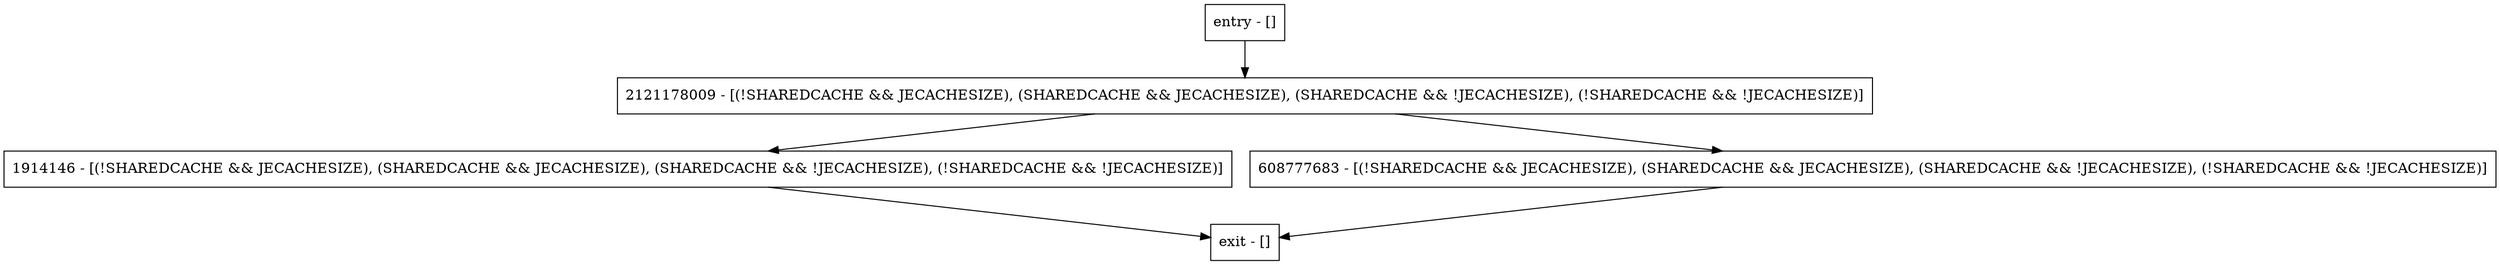 digraph getBooleanVal {
node [shape=record];
entry [label="entry - []"];
exit [label="exit - []"];
1914146 [label="1914146 - [(!SHAREDCACHE && JECACHESIZE), (SHAREDCACHE && JECACHESIZE), (SHAREDCACHE && !JECACHESIZE), (!SHAREDCACHE && !JECACHESIZE)]"];
608777683 [label="608777683 - [(!SHAREDCACHE && JECACHESIZE), (SHAREDCACHE && JECACHESIZE), (SHAREDCACHE && !JECACHESIZE), (!SHAREDCACHE && !JECACHESIZE)]"];
2121178009 [label="2121178009 - [(!SHAREDCACHE && JECACHESIZE), (SHAREDCACHE && JECACHESIZE), (SHAREDCACHE && !JECACHESIZE), (!SHAREDCACHE && !JECACHESIZE)]"];
entry;
exit;
entry -> 2121178009;
1914146 -> exit;
608777683 -> exit;
2121178009 -> 1914146;
2121178009 -> 608777683;
}
